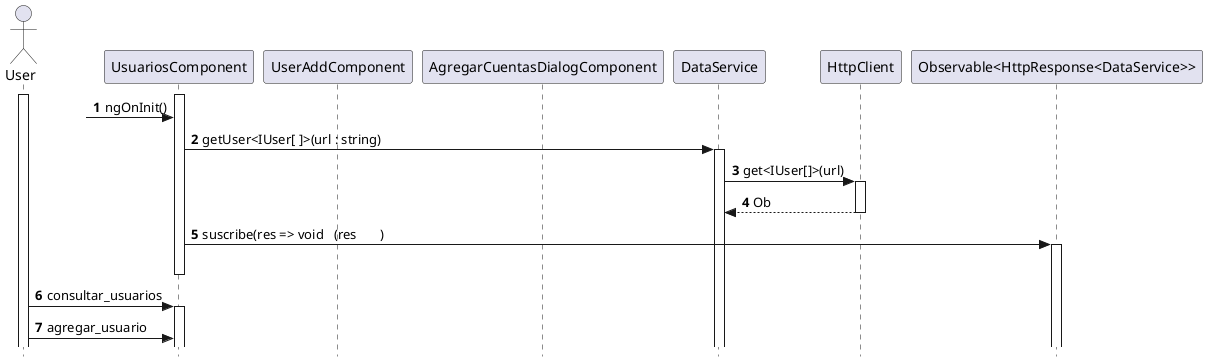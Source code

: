 @startuml


skinparam style strictuml

autonumber
Actor User as U
participant UsuariosComponent as UC
participant UserAddComponent as UAC
participant AgregarCuentasDialogComponent as ACDC
participant DataService as DS
participant HttpClient as HCli

participant "Observable<HttpResponse<DataService>>" as Ob

activate U
activate UC
?-> UC : ngOnInit()
UC -> DS++ : getUser<IUser[ ]>(url : string)
DS-> HCli++ : get<IUser[]>(url) 
return Ob

UC -> Ob++ : suscribe(res => void   (res       )
deactivate UC
U -> UC++ : consultar_usuarios
U -> UC : agregar_usuario




@enduml